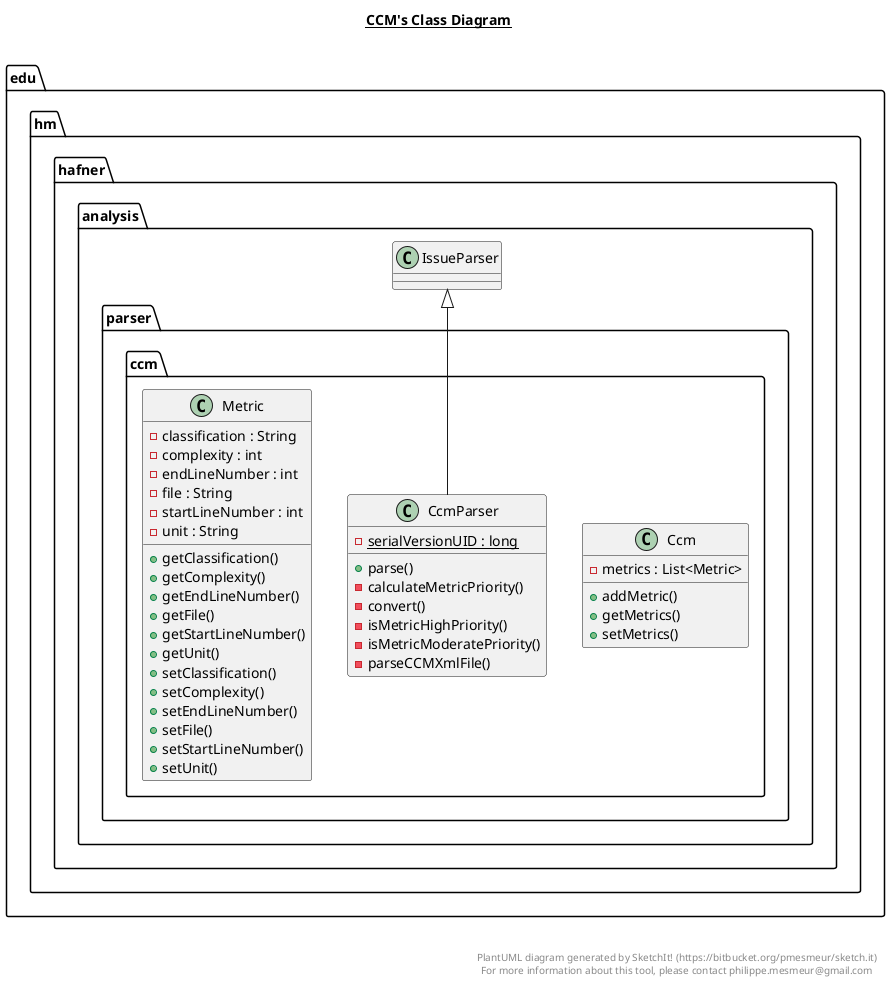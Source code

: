 @startuml

title __CCM's Class Diagram__\n

  namespace edu.hm.hafner {
    namespace analysis {
      namespace parser {
        namespace ccm {
          class edu.hm.hafner.analysis.parser.ccm.Ccm {
              - metrics : List<Metric>
              + addMetric()
              + getMetrics()
              + setMetrics()
          }
        }
      }
    }
  }
  

  namespace edu.hm.hafner {
    namespace analysis {
      namespace parser {
        namespace ccm {
          class edu.hm.hafner.analysis.parser.ccm.CcmParser {
              {static} - serialVersionUID : long
              + parse()
              - calculateMetricPriority()
              - convert()
              - isMetricHighPriority()
              - isMetricModeratePriority()
              - parseCCMXmlFile()
          }
        }
      }
    }
  }
  

  namespace edu.hm.hafner {
    namespace analysis {
      namespace parser {
        namespace ccm {
          class edu.hm.hafner.analysis.parser.ccm.Metric {
              - classification : String
              - complexity : int
              - endLineNumber : int
              - file : String
              - startLineNumber : int
              - unit : String
              + getClassification()
              + getComplexity()
              + getEndLineNumber()
              + getFile()
              + getStartLineNumber()
              + getUnit()
              + setClassification()
              + setComplexity()
              + setEndLineNumber()
              + setFile()
              + setStartLineNumber()
              + setUnit()
          }
        }
      }
    }
  }
  

  edu.hm.hafner.analysis.parser.ccm.CcmParser -up-|> edu.hm.hafner.analysis.IssueParser


right footer


PlantUML diagram generated by SketchIt! (https://bitbucket.org/pmesmeur/sketch.it)
For more information about this tool, please contact philippe.mesmeur@gmail.com
endfooter

@enduml
